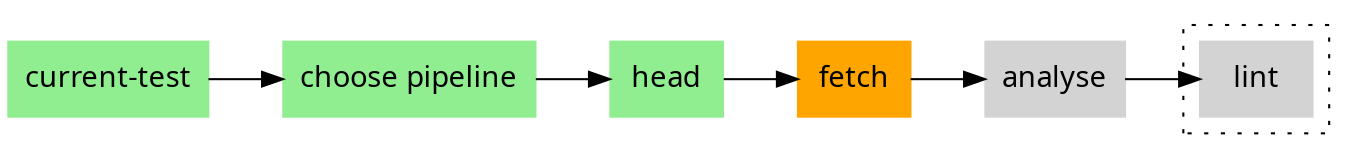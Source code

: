 digraph pipeline {
  graph [fontname="ui-system,sans-serif",bgcolor="transparent"]
  node [fontname="ui-system,sans-serif",shape="box"]
  edge [fontname="ui-system,sans-serif"]
  rankdir=LR
  n3 [label="current-test",color="#90ee90",fillcolor="#90ee90",style="filled"]
  n2 [label="choose pipeline",color="#90ee90",fillcolor="#90ee90",style="filled"]
  n9 [label="head",color="#90ee90",fillcolor="#90ee90",style="filled"]
  n8 [label="fetch",color="#ffa500",fillcolor="#ffa500",style="filled"]
  n7 [label="analyse",color="#d3d3d3",fillcolor="#d3d3d3",style="filled"]
  subgraph cluster_4 {label=""
  style="dotted"n13 [label="lint",color="#d3d3d3",fillcolor="#d3d3d3",style="filled"]
  }
  n7 -> n13
  n8 -> n7
  n9 -> n8
  n2 -> n9
  n3 -> n2
  }
